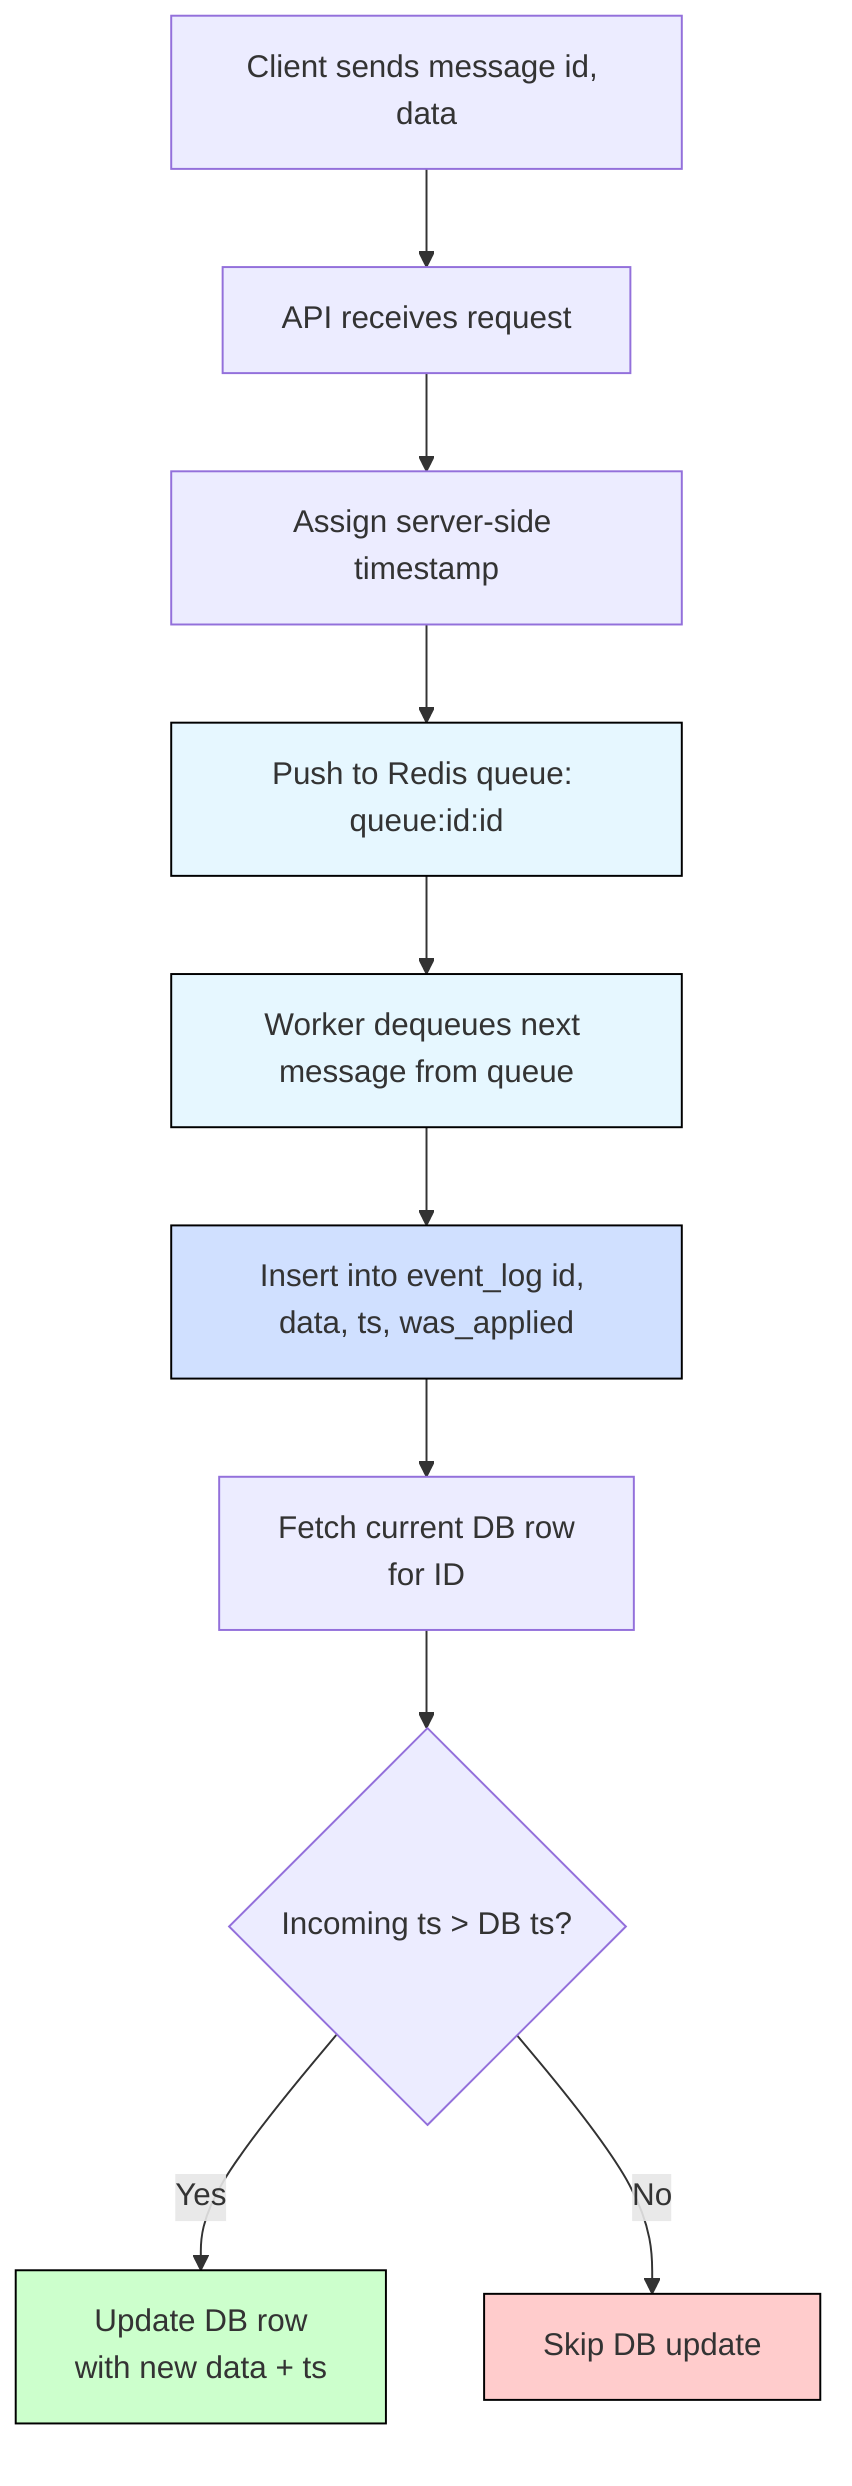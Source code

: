 flowchart TD
    A[Client sends message id, data] --> B[API receives request]
    B --> C[Assign server-side timestamp]
    C --> D[Push to Redis queue: queue:id:id]
    D --> E[Worker dequeues next message from queue]
    E --> F[Insert into event_log id, data, ts, was_applied]

    F --> G[Fetch current DB row<br/>for ID]
    G --> H{Incoming ts > DB ts?}
    H -- Yes --> I[Update DB row<br/>with new data + ts]
    H -- No --> J[Skip DB update]

    style D fill:#e6f7ff,stroke:#000
    style E fill:#e6f7ff,stroke:#000
    style F fill:#d0e0ff,stroke:#000
    style I fill:#ccffcc,stroke:#000
    style J fill:#ffcccc,stroke:#000